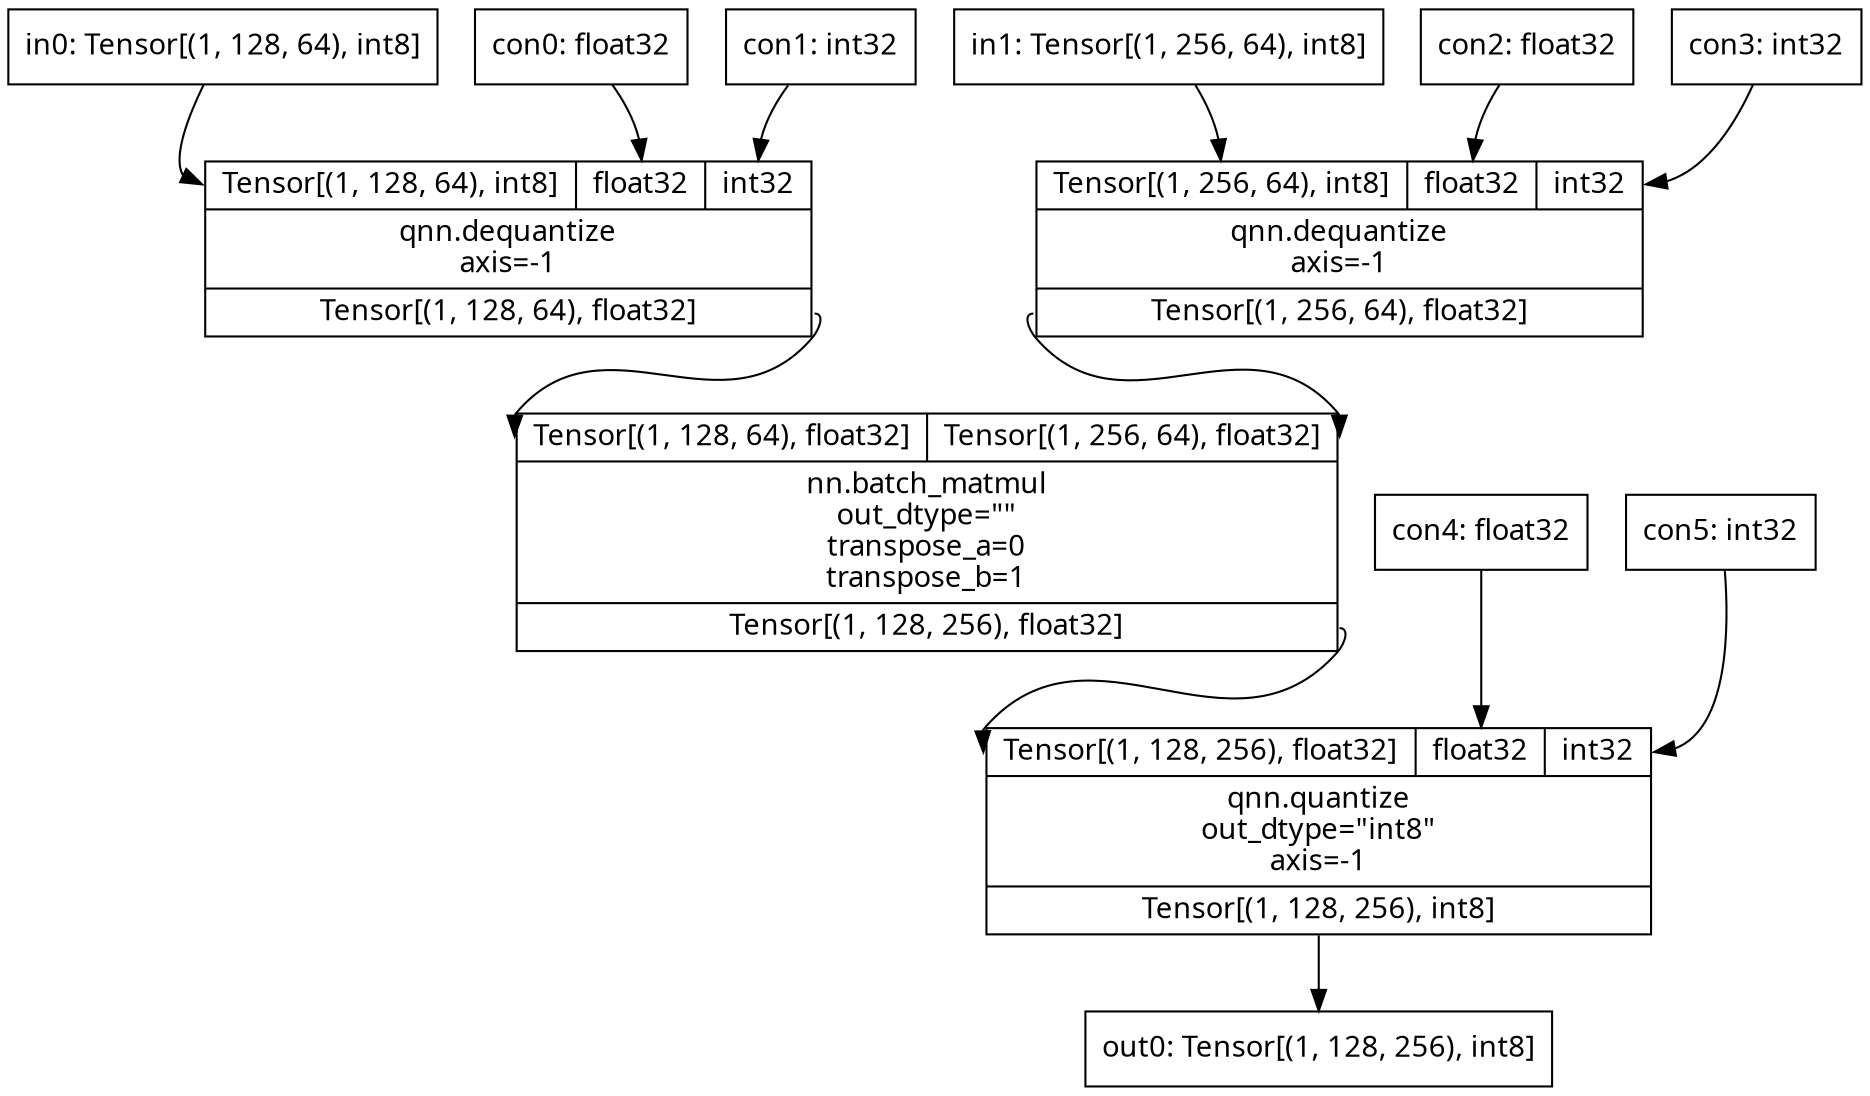 digraph code {
	node [fontname="Linux Biolinum O" shape=record]
	in0 [label="in0: Tensor[(1, 128, 64), int8]"]
	con0 [label="con0: float32"]
	con1 [label="con1: int32"]
	opr0 [label="{{<i0>Tensor[(1, 128, 64), int8]|<i1>float32|<i2>int32}|qnn.dequantize\naxis=-1|{<o0>Tensor[(1, 128, 64), float32]}}"]
	in0 -> opr0:i0
	con0 -> opr0:i1
	con1 -> opr0:i2
	in1 [label="in1: Tensor[(1, 256, 64), int8]"]
	con2 [label="con2: float32"]
	con3 [label="con3: int32"]
	opr1 [label="{{<i0>Tensor[(1, 256, 64), int8]|<i1>float32|<i2>int32}|qnn.dequantize\naxis=-1|{<o0>Tensor[(1, 256, 64), float32]}}"]
	in1 -> opr1:i0
	con2 -> opr1:i1
	con3 -> opr1:i2
	opr2 [label="{{<i0>Tensor[(1, 128, 64), float32]|<i1>Tensor[(1, 256, 64), float32]}|nn.batch_matmul\nout_dtype=\"\"\ntranspose_a=0\ntranspose_b=1|{<o0>Tensor[(1, 128, 256), float32]}}"]
	opr0:o0 -> opr2:i0
	opr1:o0 -> opr2:i1
	con4 [label="con4: float32"]
	con5 [label="con5: int32"]
	opr3 [label="{{<i0>Tensor[(1, 128, 256), float32]|<i1>float32|<i2>int32}|qnn.quantize\nout_dtype=\"int8\"\naxis=-1|{<o0>Tensor[(1, 128, 256), int8]}}"]
	opr2:o0 -> opr3:i0
	con4 -> opr3:i1
	con5 -> opr3:i2
	out0 [label="out0: Tensor[(1, 128, 256), int8]"]
	opr3:o0 -> out0
}
